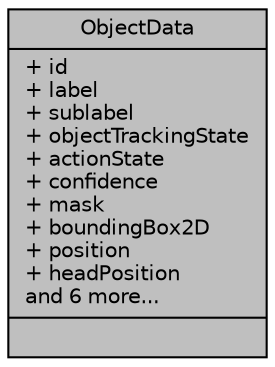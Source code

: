 digraph "ObjectData"
{
 // LATEX_PDF_SIZE
  edge [fontname="Helvetica",fontsize="10",labelfontname="Helvetica",labelfontsize="10"];
  node [fontname="Helvetica",fontsize="10",shape=record];
  Node1 [label="{ObjectData\n|+ id\l+ label\l+ sublabel\l+ objectTrackingState\l+ actionState\l+ confidence\l+ mask\l+ boundingBox2D\l+ position\l+ headPosition\land 6 more...\l|}",height=0.2,width=0.4,color="black", fillcolor="grey75", style="filled", fontcolor="black",tooltip="Object data structure directly from the SDK. Represents a single object detection."];
}
